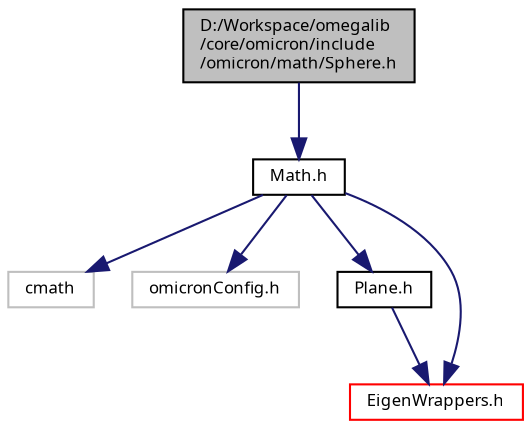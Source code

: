 digraph "D:/Workspace/omegalib/core/omicron/include/omicron/math/Sphere.h"
{
  bgcolor="transparent";
  edge [fontname="FreeSans.ttf",fontsize="8",labelfontname="FreeSans.ttf",labelfontsize="8"];
  node [fontname="FreeSans.ttf",fontsize="8",shape=record];
  Node1 [label="D:/Workspace/omegalib\l/core/omicron/include\l/omicron/math/Sphere.h",height=0.2,width=0.4,color="black", fillcolor="grey75", style="filled" fontcolor="black"];
  Node1 -> Node2 [color="midnightblue",fontsize="8",style="solid",fontname="FreeSans.ttf"];
  Node2 [label="Math.h",height=0.2,width=0.4,color="black",URL="$_math_8h.html"];
  Node2 -> Node3 [color="midnightblue",fontsize="8",style="solid",fontname="FreeSans.ttf"];
  Node3 [label="cmath",height=0.2,width=0.4,color="grey75"];
  Node2 -> Node4 [color="midnightblue",fontsize="8",style="solid",fontname="FreeSans.ttf"];
  Node4 [label="omicronConfig.h",height=0.2,width=0.4,color="grey75"];
  Node2 -> Node5 [color="midnightblue",fontsize="8",style="solid",fontname="FreeSans.ttf"];
  Node5 [label="Plane.h",height=0.2,width=0.4,color="black",URL="$_plane_8h.html"];
  Node5 -> Node6 [color="midnightblue",fontsize="8",style="solid",fontname="FreeSans.ttf"];
  Node6 [label="EigenWrappers.h",height=0.2,width=0.4,color="red",URL="$_eigen_wrappers_8h.html"];
  Node2 -> Node6 [color="midnightblue",fontsize="8",style="solid",fontname="FreeSans.ttf"];
}
